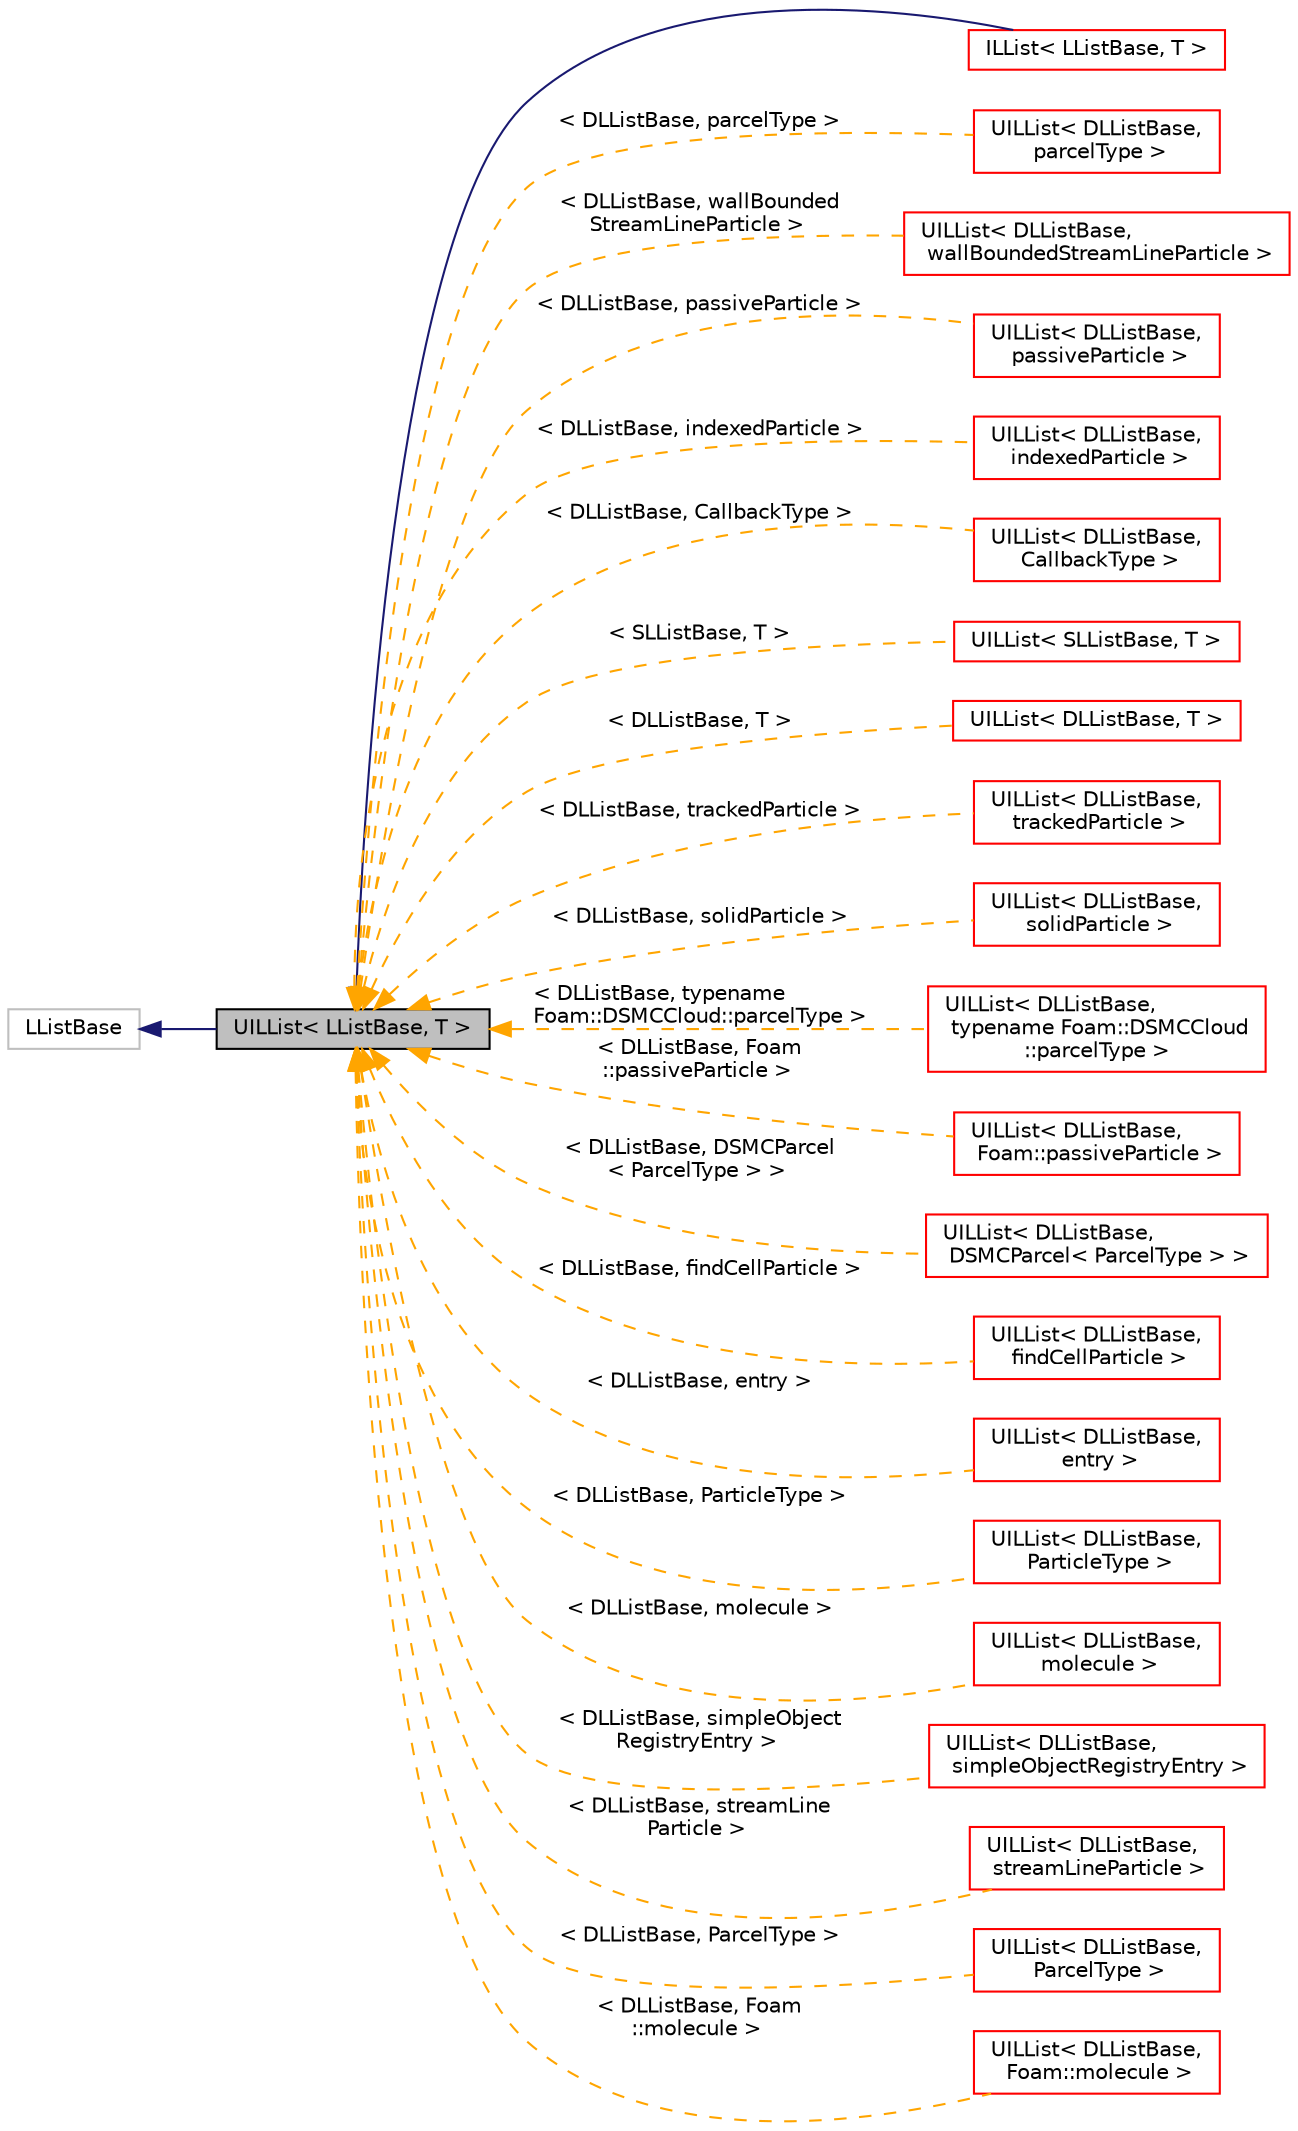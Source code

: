 digraph "UILList&lt; LListBase, T &gt;"
{
  bgcolor="transparent";
  edge [fontname="Helvetica",fontsize="10",labelfontname="Helvetica",labelfontsize="10"];
  node [fontname="Helvetica",fontsize="10",shape=record];
  rankdir="LR";
  Node1 [label="UILList\< LListBase, T \>",height=0.2,width=0.4,color="black", fillcolor="grey75", style="filled", fontcolor="black"];
  Node2 -> Node1 [dir="back",color="midnightblue",fontsize="10",style="solid",fontname="Helvetica"];
  Node2 [label="LListBase",height=0.2,width=0.4,color="grey75"];
  Node1 -> Node3 [dir="back",color="midnightblue",fontsize="10",style="solid",fontname="Helvetica"];
  Node3 [label="ILList\< LListBase, T \>",height=0.2,width=0.4,color="red",URL="$a01050.html",tooltip="Template class for intrusive linked lists. "];
  Node1 -> Node4 [dir="back",color="orange",fontsize="10",style="dashed",label=" \< DLListBase, parcelType \>" ,fontname="Helvetica"];
  Node4 [label="UILList\< DLListBase,\l parcelType \>",height=0.2,width=0.4,color="red",URL="$a02828.html"];
  Node1 -> Node5 [dir="back",color="orange",fontsize="10",style="dashed",label=" \< DLListBase, wallBounded\lStreamLineParticle \>" ,fontname="Helvetica"];
  Node5 [label="UILList\< DLListBase,\l wallBoundedStreamLineParticle \>",height=0.2,width=0.4,color="red",URL="$a02828.html"];
  Node1 -> Node6 [dir="back",color="orange",fontsize="10",style="dashed",label=" \< DLListBase, passiveParticle \>" ,fontname="Helvetica"];
  Node6 [label="UILList\< DLListBase,\l passiveParticle \>",height=0.2,width=0.4,color="red",URL="$a02828.html"];
  Node1 -> Node7 [dir="back",color="orange",fontsize="10",style="dashed",label=" \< DLListBase, indexedParticle \>" ,fontname="Helvetica"];
  Node7 [label="UILList\< DLListBase,\l indexedParticle \>",height=0.2,width=0.4,color="red",URL="$a02828.html"];
  Node1 -> Node8 [dir="back",color="orange",fontsize="10",style="dashed",label=" \< DLListBase, CallbackType \>" ,fontname="Helvetica"];
  Node8 [label="UILList\< DLListBase,\l CallbackType \>",height=0.2,width=0.4,color="red",URL="$a02828.html"];
  Node1 -> Node9 [dir="back",color="orange",fontsize="10",style="dashed",label=" \< SLListBase, T \>" ,fontname="Helvetica"];
  Node9 [label="UILList\< SLListBase, T \>",height=0.2,width=0.4,color="red",URL="$a02828.html"];
  Node1 -> Node10 [dir="back",color="orange",fontsize="10",style="dashed",label=" \< DLListBase, T \>" ,fontname="Helvetica"];
  Node10 [label="UILList\< DLListBase, T \>",height=0.2,width=0.4,color="red",URL="$a02828.html"];
  Node1 -> Node11 [dir="back",color="orange",fontsize="10",style="dashed",label=" \< DLListBase, trackedParticle \>" ,fontname="Helvetica"];
  Node11 [label="UILList\< DLListBase,\l trackedParticle \>",height=0.2,width=0.4,color="red",URL="$a02828.html"];
  Node1 -> Node12 [dir="back",color="orange",fontsize="10",style="dashed",label=" \< DLListBase, solidParticle \>" ,fontname="Helvetica"];
  Node12 [label="UILList\< DLListBase,\l solidParticle \>",height=0.2,width=0.4,color="red",URL="$a02828.html"];
  Node1 -> Node13 [dir="back",color="orange",fontsize="10",style="dashed",label=" \< DLListBase, typename\l Foam::DSMCCloud::parcelType \>" ,fontname="Helvetica"];
  Node13 [label="UILList\< DLListBase,\l typename Foam::DSMCCloud\l::parcelType \>",height=0.2,width=0.4,color="red",URL="$a02828.html"];
  Node1 -> Node14 [dir="back",color="orange",fontsize="10",style="dashed",label=" \< DLListBase, Foam\l::passiveParticle \>" ,fontname="Helvetica"];
  Node14 [label="UILList\< DLListBase,\l Foam::passiveParticle \>",height=0.2,width=0.4,color="red",URL="$a02828.html"];
  Node1 -> Node15 [dir="back",color="orange",fontsize="10",style="dashed",label=" \< DLListBase, DSMCParcel\l\< ParcelType \> \>" ,fontname="Helvetica"];
  Node15 [label="UILList\< DLListBase,\l DSMCParcel\< ParcelType \> \>",height=0.2,width=0.4,color="red",URL="$a02828.html"];
  Node1 -> Node16 [dir="back",color="orange",fontsize="10",style="dashed",label=" \< DLListBase, findCellParticle \>" ,fontname="Helvetica"];
  Node16 [label="UILList\< DLListBase,\l findCellParticle \>",height=0.2,width=0.4,color="red",URL="$a02828.html"];
  Node1 -> Node17 [dir="back",color="orange",fontsize="10",style="dashed",label=" \< DLListBase, entry \>" ,fontname="Helvetica"];
  Node17 [label="UILList\< DLListBase,\l entry \>",height=0.2,width=0.4,color="red",URL="$a02828.html"];
  Node1 -> Node18 [dir="back",color="orange",fontsize="10",style="dashed",label=" \< DLListBase, ParticleType \>" ,fontname="Helvetica"];
  Node18 [label="UILList\< DLListBase,\l ParticleType \>",height=0.2,width=0.4,color="red",URL="$a02828.html"];
  Node1 -> Node19 [dir="back",color="orange",fontsize="10",style="dashed",label=" \< DLListBase, molecule \>" ,fontname="Helvetica"];
  Node19 [label="UILList\< DLListBase,\l molecule \>",height=0.2,width=0.4,color="red",URL="$a02828.html"];
  Node1 -> Node20 [dir="back",color="orange",fontsize="10",style="dashed",label=" \< DLListBase, simpleObject\lRegistryEntry \>" ,fontname="Helvetica"];
  Node20 [label="UILList\< DLListBase,\l simpleObjectRegistryEntry \>",height=0.2,width=0.4,color="red",URL="$a02828.html"];
  Node1 -> Node21 [dir="back",color="orange",fontsize="10",style="dashed",label=" \< DLListBase, streamLine\lParticle \>" ,fontname="Helvetica"];
  Node21 [label="UILList\< DLListBase,\l streamLineParticle \>",height=0.2,width=0.4,color="red",URL="$a02828.html"];
  Node1 -> Node22 [dir="back",color="orange",fontsize="10",style="dashed",label=" \< DLListBase, ParcelType \>" ,fontname="Helvetica"];
  Node22 [label="UILList\< DLListBase,\l ParcelType \>",height=0.2,width=0.4,color="red",URL="$a02828.html"];
  Node1 -> Node23 [dir="back",color="orange",fontsize="10",style="dashed",label=" \< DLListBase, Foam\l::molecule \>" ,fontname="Helvetica"];
  Node23 [label="UILList\< DLListBase,\l Foam::molecule \>",height=0.2,width=0.4,color="red",URL="$a02828.html"];
}
